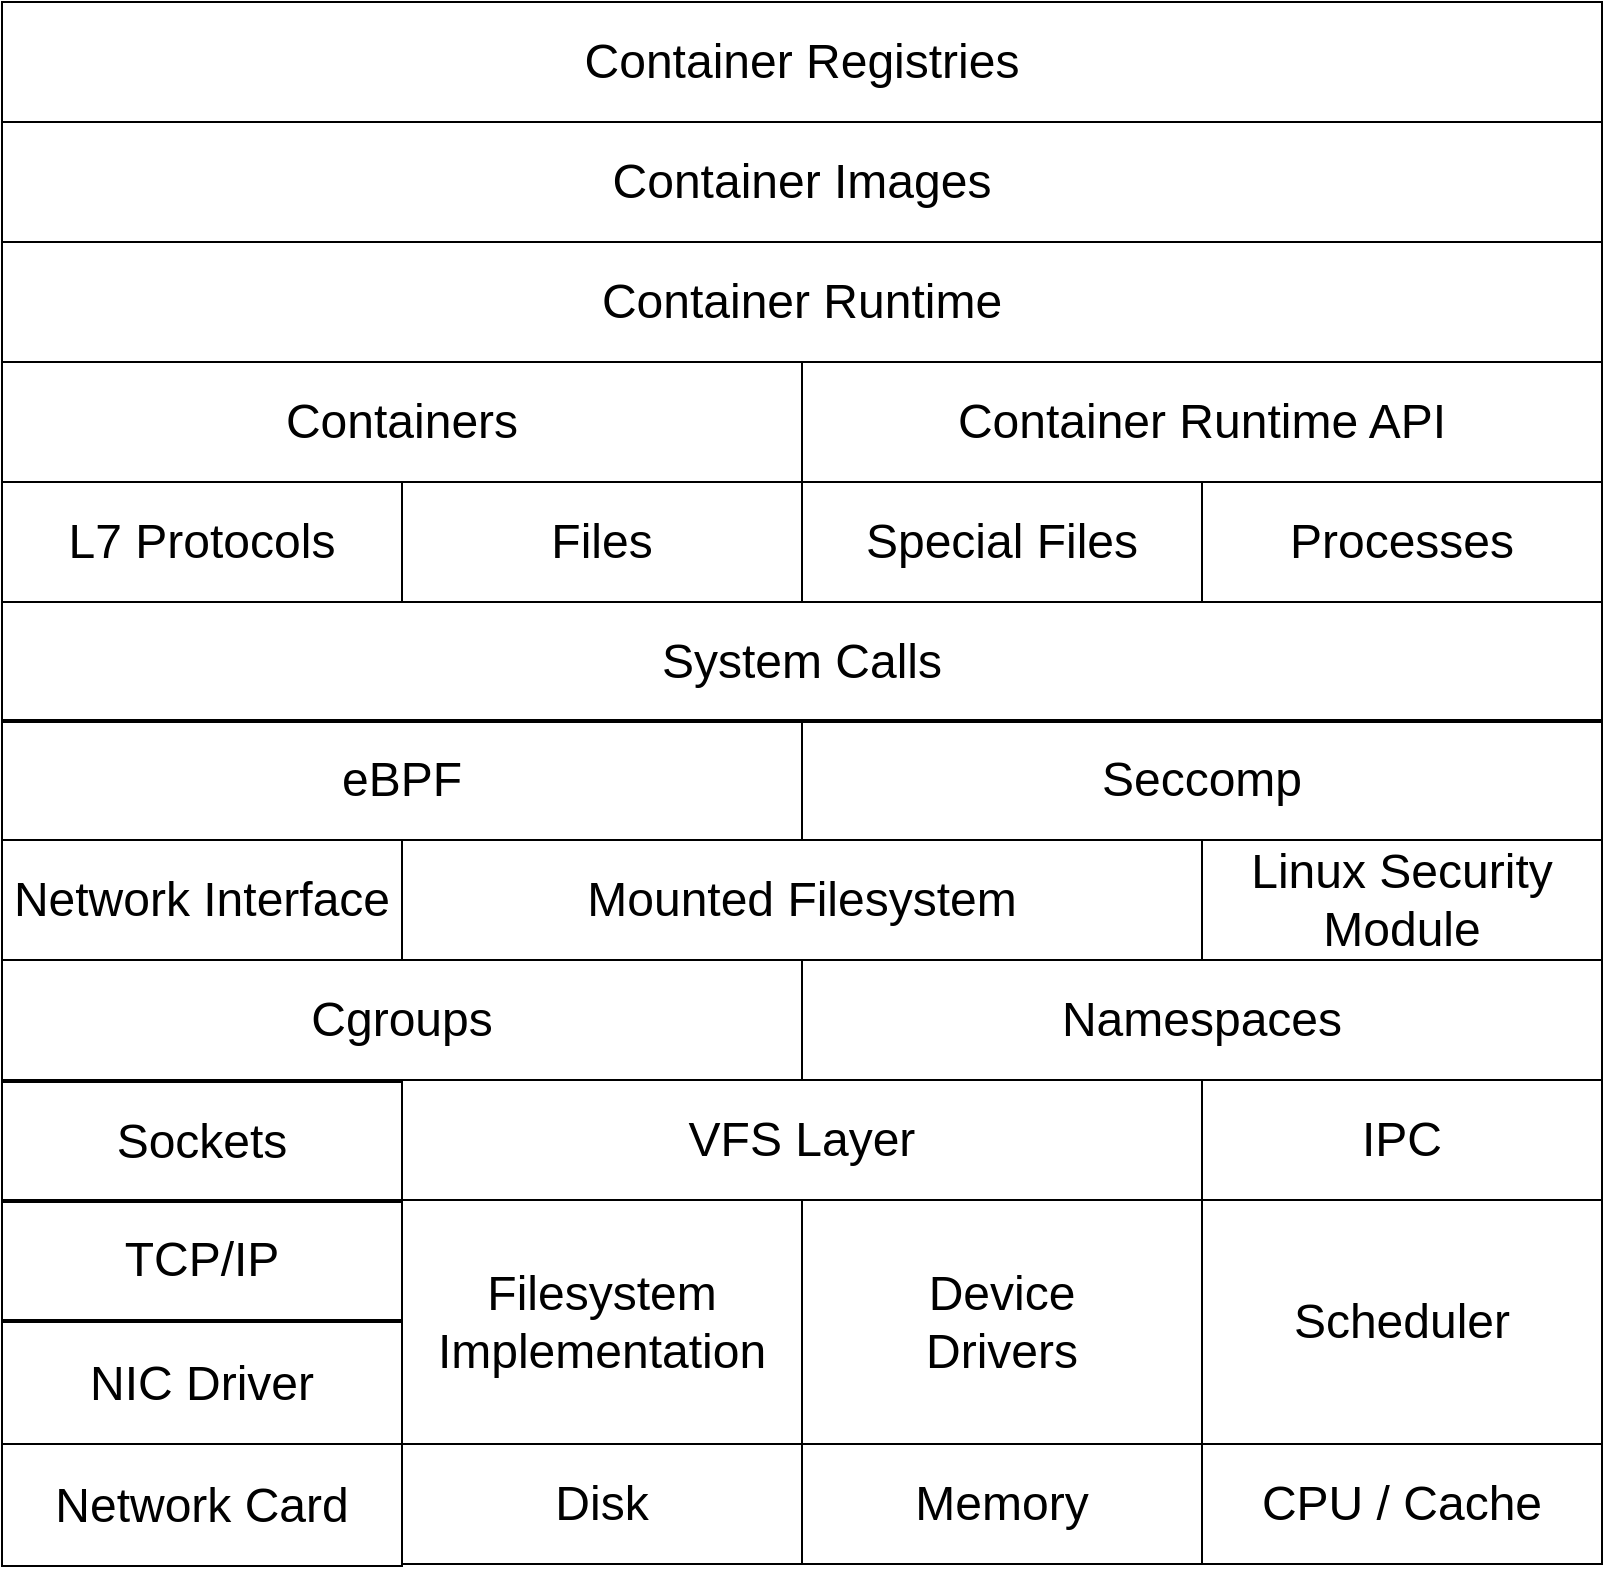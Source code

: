 <mxfile version="24.7.5">
  <diagram name="Page-1" id="ljMSRFoh8FHXyoFqI8uG">
    <mxGraphModel dx="1687" dy="1024" grid="1" gridSize="10" guides="1" tooltips="1" connect="1" arrows="1" fold="1" page="1" pageScale="1" pageWidth="1100" pageHeight="1700" math="0" shadow="0">
      <root>
        <mxCell id="0" />
        <mxCell id="1" parent="0" />
        <mxCell id="wcMj2_DLFd2nU6OhQSXC-1" value="&lt;font style=&quot;font-size: 24px;&quot;&gt;Container Registries&lt;/font&gt;" style="rounded=0;whiteSpace=wrap;html=1;fillColor=none;" parent="1" vertex="1">
          <mxGeometry x="120" y="160" width="800" height="60" as="geometry" />
        </mxCell>
        <mxCell id="wcMj2_DLFd2nU6OhQSXC-2" value="&lt;font style=&quot;font-size: 24px;&quot;&gt;Container Images&lt;/font&gt;" style="rounded=0;whiteSpace=wrap;html=1;fillColor=none;" parent="1" vertex="1">
          <mxGeometry x="120" y="220" width="800" height="60" as="geometry" />
        </mxCell>
        <mxCell id="wcMj2_DLFd2nU6OhQSXC-3" value="&lt;font style=&quot;font-size: 24px;&quot;&gt;Container Runtime&lt;/font&gt;" style="rounded=0;whiteSpace=wrap;html=1;fillColor=none;" parent="1" vertex="1">
          <mxGeometry x="120" y="280" width="800" height="60" as="geometry" />
        </mxCell>
        <mxCell id="wcMj2_DLFd2nU6OhQSXC-4" value="&lt;font style=&quot;font-size: 24px;&quot;&gt;Containers&lt;/font&gt;" style="rounded=0;whiteSpace=wrap;html=1;fillColor=none;" parent="1" vertex="1">
          <mxGeometry x="120" y="340" width="400" height="60" as="geometry" />
        </mxCell>
        <mxCell id="wcMj2_DLFd2nU6OhQSXC-5" value="&lt;font style=&quot;font-size: 24px;&quot;&gt;Container Runtime API&lt;/font&gt;" style="rounded=0;whiteSpace=wrap;html=1;fillColor=none;" parent="1" vertex="1">
          <mxGeometry x="520" y="340" width="400" height="60" as="geometry" />
        </mxCell>
        <mxCell id="wcMj2_DLFd2nU6OhQSXC-6" value="&lt;span style=&quot;font-size: 24px;&quot;&gt;L7 Protocols&lt;/span&gt;" style="rounded=0;whiteSpace=wrap;html=1;fillColor=none;" parent="1" vertex="1">
          <mxGeometry x="120" y="400" width="200" height="60" as="geometry" />
        </mxCell>
        <mxCell id="wcMj2_DLFd2nU6OhQSXC-7" value="&lt;span style=&quot;font-size: 24px;&quot;&gt;Files&lt;/span&gt;" style="rounded=0;whiteSpace=wrap;html=1;fillColor=none;" parent="1" vertex="1">
          <mxGeometry x="320" y="400" width="200" height="60" as="geometry" />
        </mxCell>
        <mxCell id="wcMj2_DLFd2nU6OhQSXC-8" value="&lt;span style=&quot;font-size: 24px;&quot;&gt;Special Files&lt;/span&gt;" style="rounded=0;whiteSpace=wrap;html=1;fillColor=none;" parent="1" vertex="1">
          <mxGeometry x="520" y="400" width="200" height="60" as="geometry" />
        </mxCell>
        <mxCell id="wcMj2_DLFd2nU6OhQSXC-9" value="&lt;span style=&quot;font-size: 24px;&quot;&gt;Processes&lt;/span&gt;" style="rounded=0;whiteSpace=wrap;html=1;fillColor=none;" parent="1" vertex="1">
          <mxGeometry x="720" y="400" width="200" height="60" as="geometry" />
        </mxCell>
        <mxCell id="wcMj2_DLFd2nU6OhQSXC-10" value="&lt;span style=&quot;font-size: 24px;&quot;&gt;Cgroups&lt;/span&gt;" style="rounded=0;whiteSpace=wrap;html=1;fillColor=none;" parent="1" vertex="1">
          <mxGeometry x="120" y="639" width="400" height="60" as="geometry" />
        </mxCell>
        <mxCell id="wcMj2_DLFd2nU6OhQSXC-12" value="&lt;span style=&quot;font-size: 24px;&quot;&gt;Network Interface&lt;/span&gt;" style="rounded=0;whiteSpace=wrap;html=1;fillColor=none;" parent="1" vertex="1">
          <mxGeometry x="120" y="579" width="200" height="60" as="geometry" />
        </mxCell>
        <mxCell id="wcMj2_DLFd2nU6OhQSXC-13" value="&lt;span style=&quot;font-size: 24px;&quot;&gt;Mounted Filesystem&lt;/span&gt;" style="rounded=0;whiteSpace=wrap;html=1;fillColor=none;" parent="1" vertex="1">
          <mxGeometry x="320" y="579" width="400" height="60" as="geometry" />
        </mxCell>
        <mxCell id="wcMj2_DLFd2nU6OhQSXC-15" value="&lt;span style=&quot;font-size: 24px;&quot;&gt;Linux Security Module&lt;/span&gt;" style="rounded=0;whiteSpace=wrap;html=1;fillColor=none;" parent="1" vertex="1">
          <mxGeometry x="720" y="579" width="200" height="60" as="geometry" />
        </mxCell>
        <mxCell id="wcMj2_DLFd2nU6OhQSXC-16" value="&lt;span style=&quot;font-size: 24px;&quot;&gt;Sockets&lt;/span&gt;" style="rounded=0;whiteSpace=wrap;html=1;fillColor=none;" parent="1" vertex="1">
          <mxGeometry x="120" y="700" width="200" height="60" as="geometry" />
        </mxCell>
        <mxCell id="wcMj2_DLFd2nU6OhQSXC-17" value="&lt;span style=&quot;font-size: 24px;&quot;&gt;VFS Layer&lt;/span&gt;" style="rounded=0;whiteSpace=wrap;html=1;fillColor=none;" parent="1" vertex="1">
          <mxGeometry x="320" y="699" width="400" height="60" as="geometry" />
        </mxCell>
        <mxCell id="wcMj2_DLFd2nU6OhQSXC-18" value="&lt;span style=&quot;font-size: 24px;&quot;&gt;IPC&lt;/span&gt;" style="rounded=0;whiteSpace=wrap;html=1;fillColor=none;" parent="1" vertex="1">
          <mxGeometry x="720" y="699" width="200" height="60" as="geometry" />
        </mxCell>
        <mxCell id="wcMj2_DLFd2nU6OhQSXC-19" value="&lt;span style=&quot;font-size: 24px;&quot;&gt;Namespaces&lt;/span&gt;" style="rounded=0;whiteSpace=wrap;html=1;fillColor=none;" parent="1" vertex="1">
          <mxGeometry x="520" y="639" width="400" height="60" as="geometry" />
        </mxCell>
        <mxCell id="wcMj2_DLFd2nU6OhQSXC-20" value="&lt;span style=&quot;font-size: 24px;&quot;&gt;TCP/IP&lt;/span&gt;" style="rounded=0;whiteSpace=wrap;html=1;fillColor=none;" parent="1" vertex="1">
          <mxGeometry x="120" y="759" width="200" height="60" as="geometry" />
        </mxCell>
        <mxCell id="wcMj2_DLFd2nU6OhQSXC-21" value="&lt;span style=&quot;font-size: 24px;&quot;&gt;NIC Driver&lt;/span&gt;" style="rounded=0;whiteSpace=wrap;html=1;fillColor=none;" parent="1" vertex="1">
          <mxGeometry x="120" y="820" width="200" height="61" as="geometry" />
        </mxCell>
        <mxCell id="wcMj2_DLFd2nU6OhQSXC-22" value="&lt;span style=&quot;font-size: 24px;&quot;&gt;Scheduler&lt;/span&gt;" style="rounded=0;whiteSpace=wrap;html=1;fillColor=none;" parent="1" vertex="1">
          <mxGeometry x="720" y="759" width="200" height="122" as="geometry" />
        </mxCell>
        <mxCell id="wcMj2_DLFd2nU6OhQSXC-23" value="&lt;span style=&quot;font-size: 24px;&quot;&gt;Filesystem&lt;/span&gt;&lt;div&gt;&lt;span style=&quot;font-size: 24px;&quot;&gt;Implementation&lt;/span&gt;&lt;/div&gt;" style="rounded=0;whiteSpace=wrap;html=1;fillColor=none;" parent="1" vertex="1">
          <mxGeometry x="320" y="759" width="200" height="122" as="geometry" />
        </mxCell>
        <mxCell id="wcMj2_DLFd2nU6OhQSXC-24" value="&lt;span style=&quot;font-size: 24px;&quot;&gt;Device&lt;/span&gt;&lt;div&gt;&lt;span style=&quot;font-size: 24px;&quot;&gt;Drivers&lt;/span&gt;&lt;/div&gt;" style="rounded=0;whiteSpace=wrap;html=1;fillColor=none;" parent="1" vertex="1">
          <mxGeometry x="520" y="759" width="200" height="122" as="geometry" />
        </mxCell>
        <mxCell id="wcMj2_DLFd2nU6OhQSXC-25" value="&lt;span style=&quot;font-size: 24px;&quot;&gt;Network Card&lt;/span&gt;" style="rounded=0;whiteSpace=wrap;html=1;fillColor=none;" parent="1" vertex="1">
          <mxGeometry x="120" y="881" width="200" height="61" as="geometry" />
        </mxCell>
        <mxCell id="wcMj2_DLFd2nU6OhQSXC-26" value="&lt;span style=&quot;font-size: 24px;&quot;&gt;Disk&lt;/span&gt;" style="rounded=0;whiteSpace=wrap;html=1;fillColor=none;" parent="1" vertex="1">
          <mxGeometry x="320" y="881" width="200" height="60" as="geometry" />
        </mxCell>
        <mxCell id="wcMj2_DLFd2nU6OhQSXC-27" value="&lt;span style=&quot;font-size: 24px;&quot;&gt;Memory&lt;/span&gt;" style="rounded=0;whiteSpace=wrap;html=1;fillColor=none;" parent="1" vertex="1">
          <mxGeometry x="520" y="881" width="200" height="60" as="geometry" />
        </mxCell>
        <mxCell id="wcMj2_DLFd2nU6OhQSXC-28" value="&lt;span style=&quot;font-size: 24px;&quot;&gt;CPU / Cache&lt;/span&gt;" style="rounded=0;whiteSpace=wrap;html=1;fillColor=none;" parent="1" vertex="1">
          <mxGeometry x="720" y="881" width="200" height="60" as="geometry" />
        </mxCell>
        <mxCell id="wcMj2_DLFd2nU6OhQSXC-29" value="&lt;font style=&quot;font-size: 24px;&quot;&gt;System Calls&lt;/font&gt;" style="rounded=0;whiteSpace=wrap;html=1;fillColor=none;" parent="1" vertex="1">
          <mxGeometry x="120" y="460" width="800" height="60" as="geometry" />
        </mxCell>
        <mxCell id="wcMj2_DLFd2nU6OhQSXC-30" value="&lt;font style=&quot;font-size: 24px;&quot;&gt;Seccomp&lt;/font&gt;" style="rounded=0;whiteSpace=wrap;html=1;fillColor=none;" parent="1" vertex="1">
          <mxGeometry x="520" y="519" width="400" height="60" as="geometry" />
        </mxCell>
        <mxCell id="wcMj2_DLFd2nU6OhQSXC-31" value="&lt;font style=&quot;font-size: 24px;&quot;&gt;eBPF&lt;/font&gt;" style="rounded=0;whiteSpace=wrap;html=1;fillColor=none;" parent="1" vertex="1">
          <mxGeometry x="120" y="519" width="400" height="60" as="geometry" />
        </mxCell>
      </root>
    </mxGraphModel>
  </diagram>
</mxfile>
